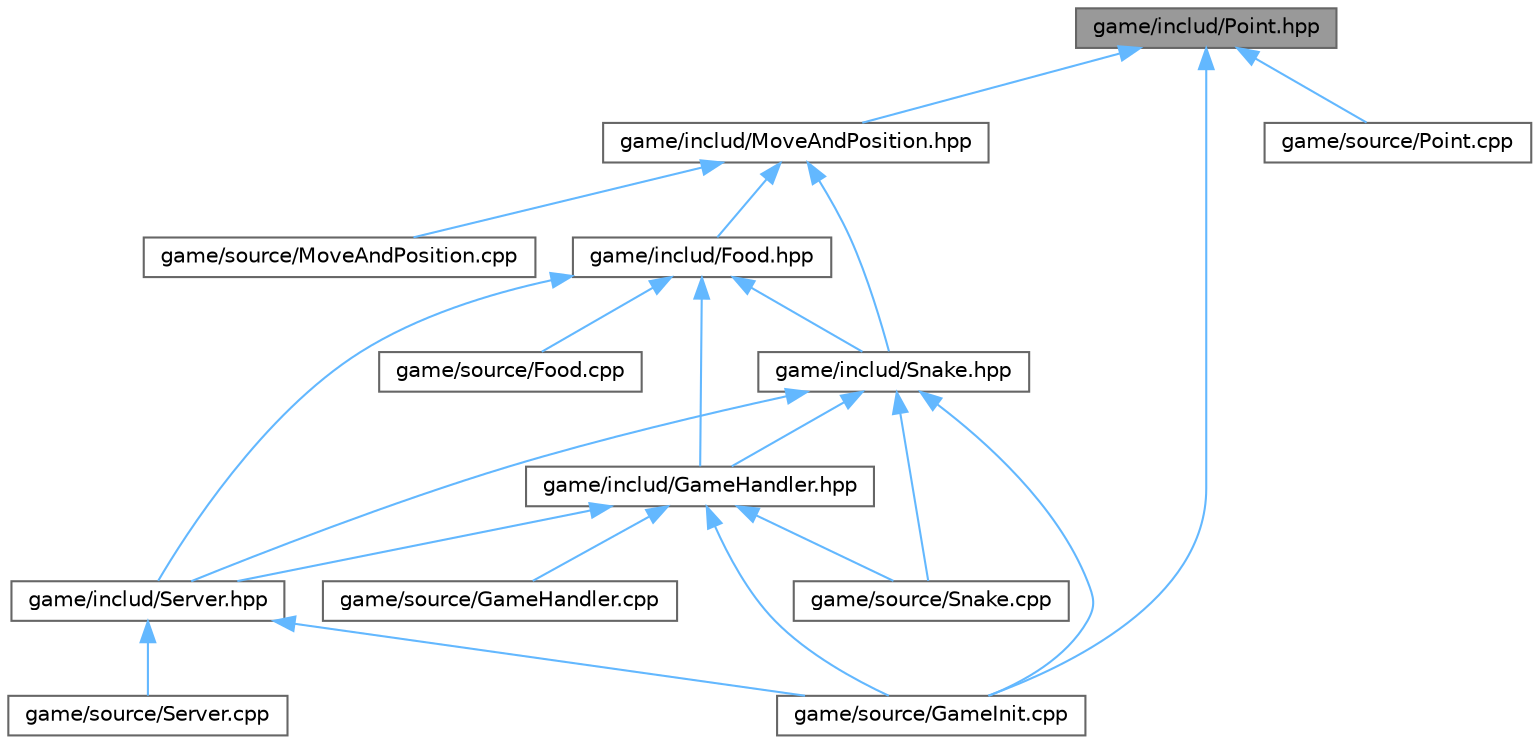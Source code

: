 digraph "game/includ/Point.hpp"
{
 // LATEX_PDF_SIZE
  bgcolor="transparent";
  edge [fontname=Helvetica,fontsize=10,labelfontname=Helvetica,labelfontsize=10];
  node [fontname=Helvetica,fontsize=10,shape=box,height=0.2,width=0.4];
  Node1 [id="Node000001",label="game/includ/Point.hpp",height=0.2,width=0.4,color="gray40", fillcolor="grey60", style="filled", fontcolor="black",tooltip=" "];
  Node1 -> Node2 [id="edge1_Node000001_Node000002",dir="back",color="steelblue1",style="solid",tooltip=" "];
  Node2 [id="Node000002",label="game/includ/MoveAndPosition.hpp",height=0.2,width=0.4,color="grey40", fillcolor="white", style="filled",URL="$_move_and_position_8hpp.html",tooltip=" "];
  Node2 -> Node3 [id="edge2_Node000002_Node000003",dir="back",color="steelblue1",style="solid",tooltip=" "];
  Node3 [id="Node000003",label="game/includ/Food.hpp",height=0.2,width=0.4,color="grey40", fillcolor="white", style="filled",URL="$_food_8hpp.html",tooltip=" "];
  Node3 -> Node4 [id="edge3_Node000003_Node000004",dir="back",color="steelblue1",style="solid",tooltip=" "];
  Node4 [id="Node000004",label="game/includ/GameHandler.hpp",height=0.2,width=0.4,color="grey40", fillcolor="white", style="filled",URL="$_game_handler_8hpp.html",tooltip=" "];
  Node4 -> Node5 [id="edge4_Node000004_Node000005",dir="back",color="steelblue1",style="solid",tooltip=" "];
  Node5 [id="Node000005",label="game/includ/Server.hpp",height=0.2,width=0.4,color="grey40", fillcolor="white", style="filled",URL="$_server_8hpp.html",tooltip=" "];
  Node5 -> Node6 [id="edge5_Node000005_Node000006",dir="back",color="steelblue1",style="solid",tooltip=" "];
  Node6 [id="Node000006",label="game/source/GameInit.cpp",height=0.2,width=0.4,color="grey40", fillcolor="white", style="filled",URL="$_game_init_8cpp.html",tooltip=" "];
  Node5 -> Node7 [id="edge6_Node000005_Node000007",dir="back",color="steelblue1",style="solid",tooltip=" "];
  Node7 [id="Node000007",label="game/source/Server.cpp",height=0.2,width=0.4,color="grey40", fillcolor="white", style="filled",URL="$_server_8cpp.html",tooltip=" "];
  Node4 -> Node8 [id="edge7_Node000004_Node000008",dir="back",color="steelblue1",style="solid",tooltip=" "];
  Node8 [id="Node000008",label="game/source/GameHandler.cpp",height=0.2,width=0.4,color="grey40", fillcolor="white", style="filled",URL="$_game_handler_8cpp.html",tooltip=" "];
  Node4 -> Node6 [id="edge8_Node000004_Node000006",dir="back",color="steelblue1",style="solid",tooltip=" "];
  Node4 -> Node9 [id="edge9_Node000004_Node000009",dir="back",color="steelblue1",style="solid",tooltip=" "];
  Node9 [id="Node000009",label="game/source/Snake.cpp",height=0.2,width=0.4,color="grey40", fillcolor="white", style="filled",URL="$_snake_8cpp.html",tooltip=" "];
  Node3 -> Node5 [id="edge10_Node000003_Node000005",dir="back",color="steelblue1",style="solid",tooltip=" "];
  Node3 -> Node10 [id="edge11_Node000003_Node000010",dir="back",color="steelblue1",style="solid",tooltip=" "];
  Node10 [id="Node000010",label="game/includ/Snake.hpp",height=0.2,width=0.4,color="grey40", fillcolor="white", style="filled",URL="$_snake_8hpp.html",tooltip=" "];
  Node10 -> Node4 [id="edge12_Node000010_Node000004",dir="back",color="steelblue1",style="solid",tooltip=" "];
  Node10 -> Node5 [id="edge13_Node000010_Node000005",dir="back",color="steelblue1",style="solid",tooltip=" "];
  Node10 -> Node6 [id="edge14_Node000010_Node000006",dir="back",color="steelblue1",style="solid",tooltip=" "];
  Node10 -> Node9 [id="edge15_Node000010_Node000009",dir="back",color="steelblue1",style="solid",tooltip=" "];
  Node3 -> Node11 [id="edge16_Node000003_Node000011",dir="back",color="steelblue1",style="solid",tooltip=" "];
  Node11 [id="Node000011",label="game/source/Food.cpp",height=0.2,width=0.4,color="grey40", fillcolor="white", style="filled",URL="$_food_8cpp.html",tooltip=" "];
  Node2 -> Node10 [id="edge17_Node000002_Node000010",dir="back",color="steelblue1",style="solid",tooltip=" "];
  Node2 -> Node12 [id="edge18_Node000002_Node000012",dir="back",color="steelblue1",style="solid",tooltip=" "];
  Node12 [id="Node000012",label="game/source/MoveAndPosition.cpp",height=0.2,width=0.4,color="grey40", fillcolor="white", style="filled",URL="$_move_and_position_8cpp.html",tooltip=" "];
  Node1 -> Node6 [id="edge19_Node000001_Node000006",dir="back",color="steelblue1",style="solid",tooltip=" "];
  Node1 -> Node13 [id="edge20_Node000001_Node000013",dir="back",color="steelblue1",style="solid",tooltip=" "];
  Node13 [id="Node000013",label="game/source/Point.cpp",height=0.2,width=0.4,color="grey40", fillcolor="white", style="filled",URL="$_point_8cpp.html",tooltip=" "];
}
